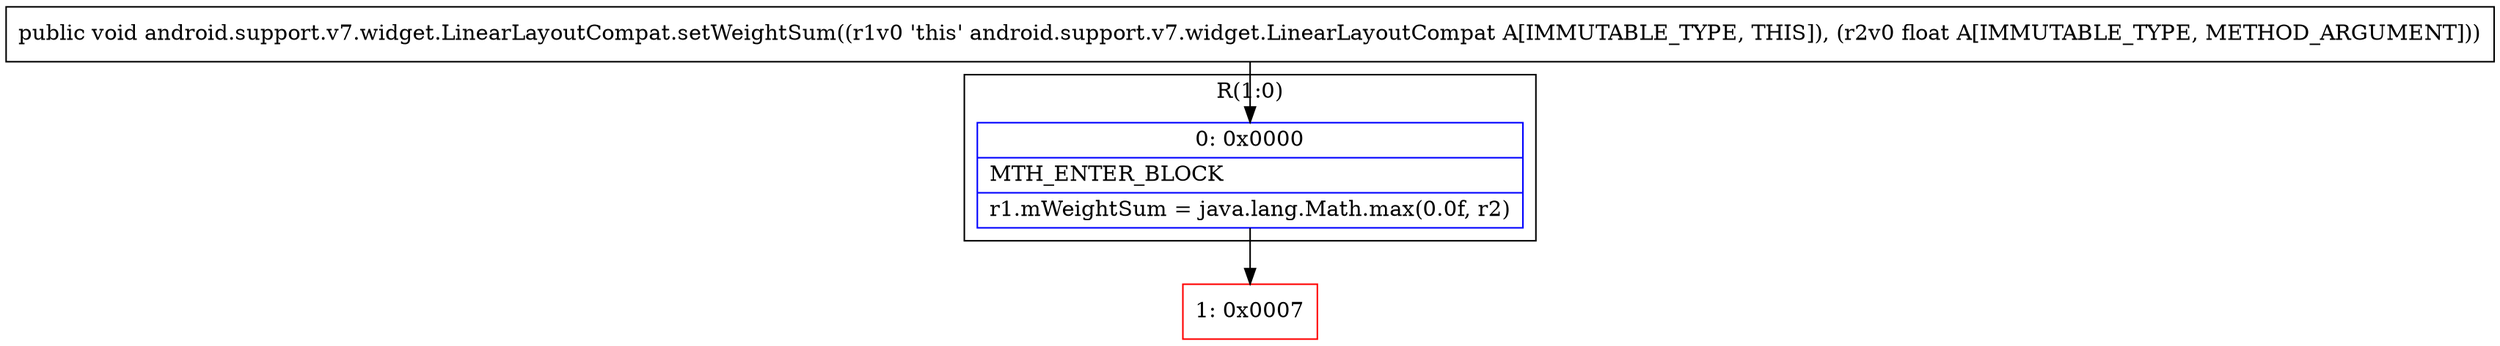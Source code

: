 digraph "CFG forandroid.support.v7.widget.LinearLayoutCompat.setWeightSum(F)V" {
subgraph cluster_Region_1793939675 {
label = "R(1:0)";
node [shape=record,color=blue];
Node_0 [shape=record,label="{0\:\ 0x0000|MTH_ENTER_BLOCK\l|r1.mWeightSum = java.lang.Math.max(0.0f, r2)\l}"];
}
Node_1 [shape=record,color=red,label="{1\:\ 0x0007}"];
MethodNode[shape=record,label="{public void android.support.v7.widget.LinearLayoutCompat.setWeightSum((r1v0 'this' android.support.v7.widget.LinearLayoutCompat A[IMMUTABLE_TYPE, THIS]), (r2v0 float A[IMMUTABLE_TYPE, METHOD_ARGUMENT])) }"];
MethodNode -> Node_0;
Node_0 -> Node_1;
}

